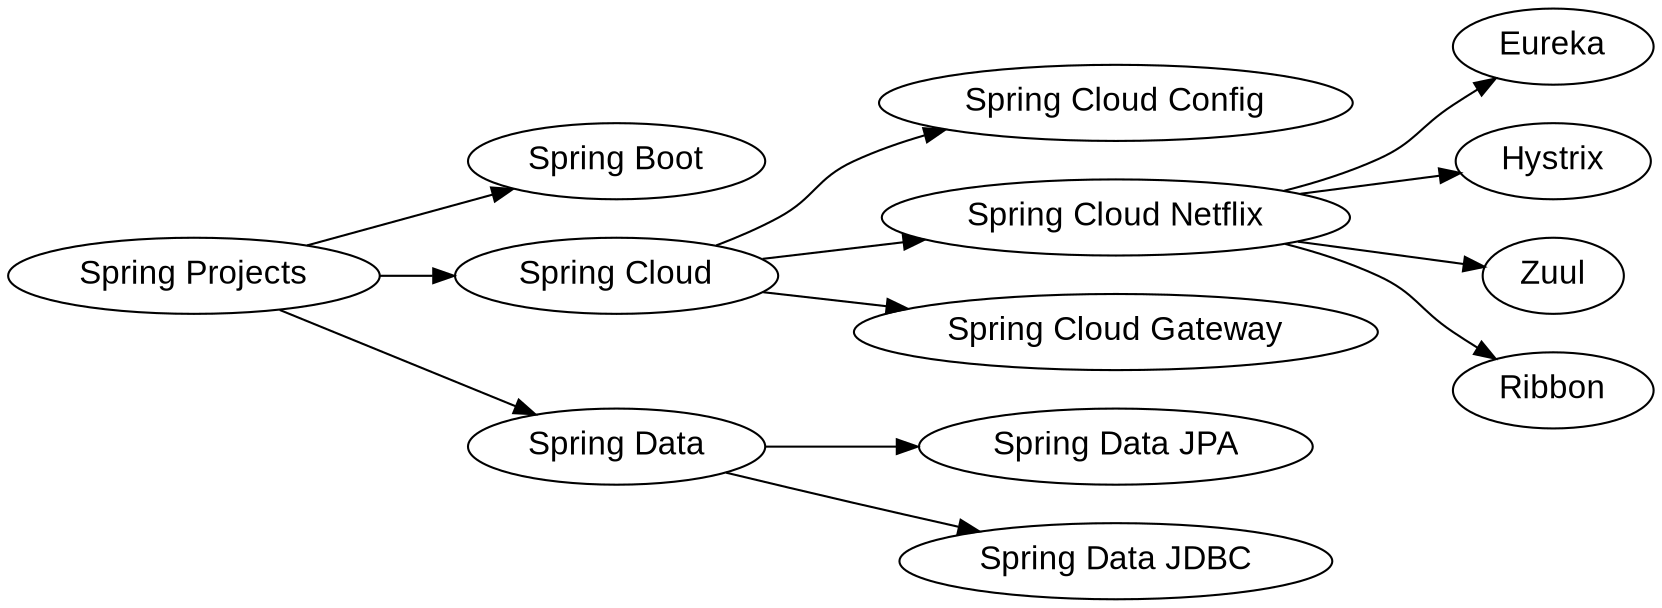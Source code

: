 digraph springProjects {
  rankdir=LR;
  node [
   shape=ellipse;
   fontname="Arial";
   fontsize=16
  ];

  spring [label="Spring Projects"];

  spring_boot [label="Spring Boot"];
  spring_cloud [label="Spring Cloud"];
  spring_data [label="Spring Data"];
  spring -> {
    spring_boot,
    spring_data,
    spring_cloud
  };

  sp_jpa [label="Spring Data JPA"];
  sp_jdbc [label="Spring Data JDBC"];
  spring_data -> {
    sp_jdbc,
    sp_jpa
  };

  sp_config [label="Spring Cloud Config"];
  sp_netflix [label="Spring Cloud Netflix"];
  sp_gateway [label="Spring Cloud Gateway"];
  spring_cloud -> {
    sp_config,
    sp_gateway,
    sp_netflix
  };

  eureka [label="Eureka"];
  hystrix [label="Hystrix"];
  zuul [label="Zuul"];
  ribbon [label="Ribbon"];

  sp_netflix -> {
    eureka,
    hystrix,
    zuul,
    ribbon
  };
}
